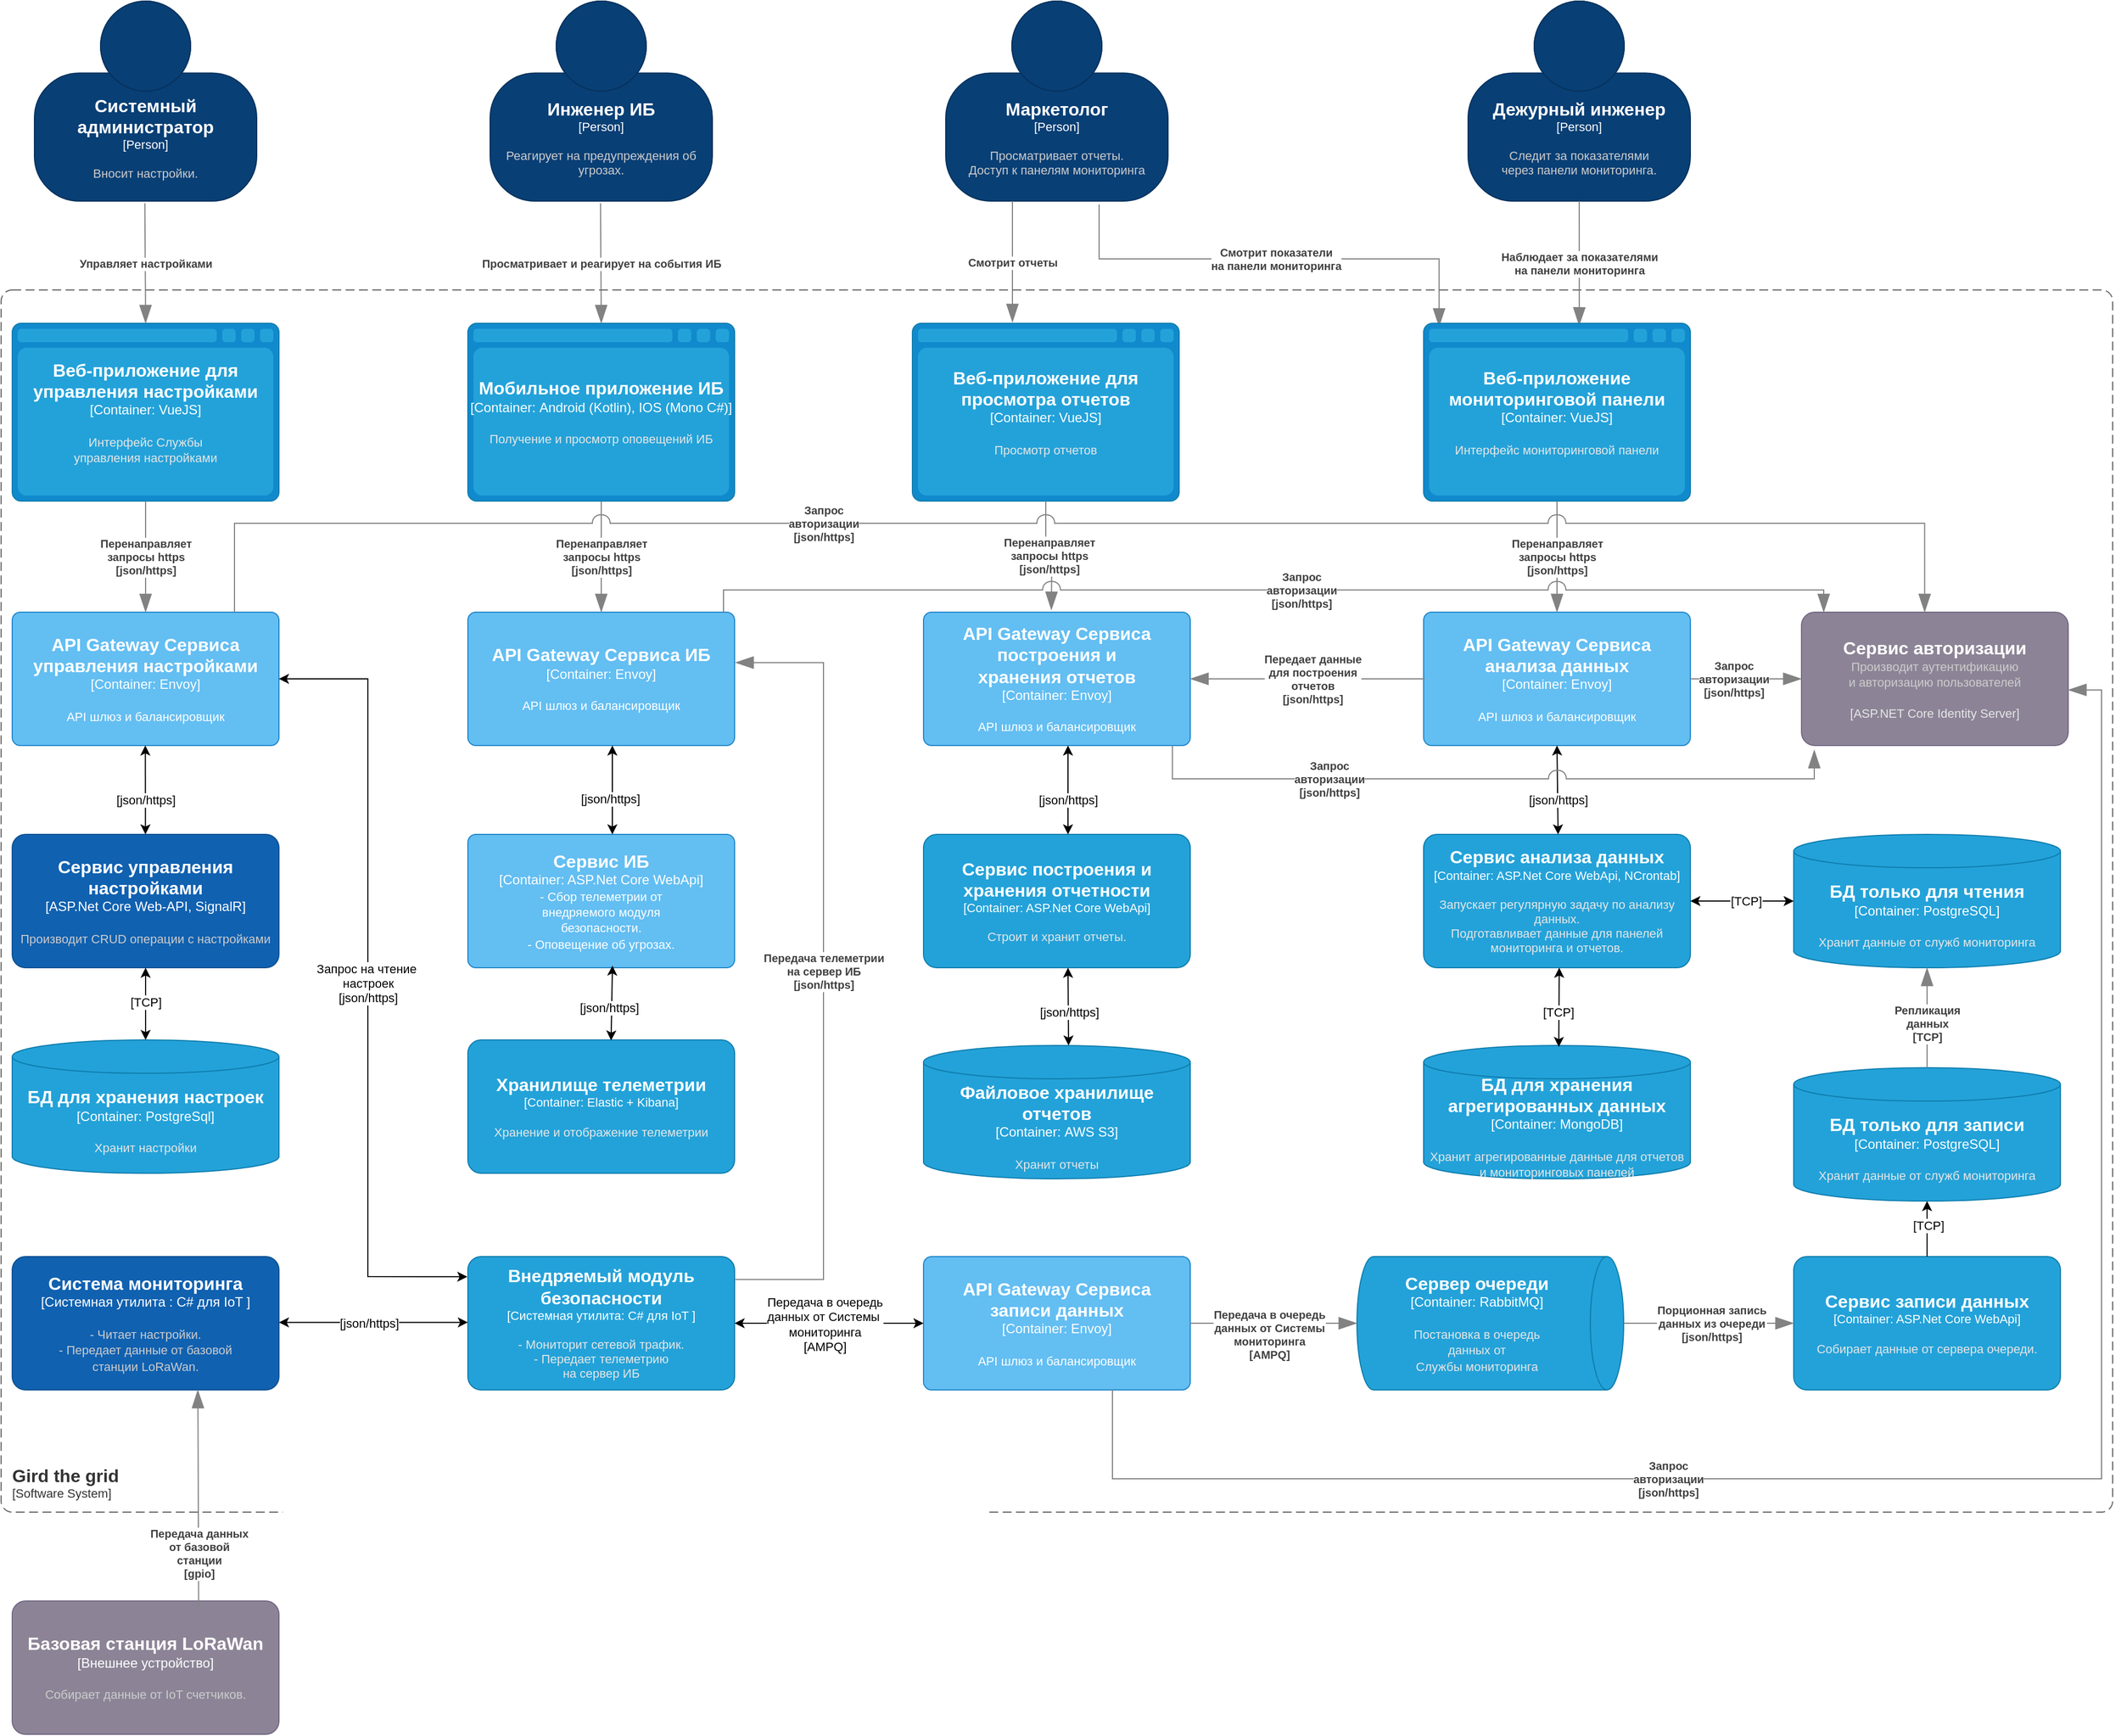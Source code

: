 <mxfile version="26.0.5">
  <diagram id="qtPU6Uc-pYyDimYEQa3y" name="Страница — 1">
    <mxGraphModel dx="3915" dy="1915" grid="1" gridSize="10" guides="1" tooltips="1" connect="1" arrows="1" fold="1" page="1" pageScale="1" pageWidth="827" pageHeight="1169" math="0" shadow="0">
      <root>
        <mxCell id="0" />
        <mxCell id="1" parent="0" />
        <object placeholders="1" c4Name="Cистемный администратор" c4Type="Person" c4Description="Вносит настройки." label="&lt;font style=&quot;font-size: 16px&quot;&gt;&lt;b&gt;%c4Name%&lt;/b&gt;&lt;/font&gt;&lt;div&gt;[%c4Type%]&lt;/div&gt;&lt;br&gt;&lt;div&gt;&lt;font style=&quot;font-size: 11px&quot;&gt;&lt;font color=&quot;#cccccc&quot;&gt;%c4Description%&lt;/font&gt;&lt;/div&gt;" id="FB5W4LRwRx5RbAUK7JRa-1">
          <mxCell style="html=1;fontSize=11;dashed=0;whiteSpace=wrap;fillColor=#083F75;strokeColor=#06315C;fontColor=#ffffff;shape=mxgraph.c4.person2;align=center;metaEdit=1;points=[[0.5,0,0],[1,0.5,0],[1,0.75,0],[0.75,1,0],[0.5,1,0],[0.25,1,0],[0,0.75,0],[0,0.5,0]];resizable=0;" parent="1" vertex="1">
            <mxGeometry x="-2410" y="-1160" width="200" height="180" as="geometry" />
          </mxCell>
        </object>
        <object placeholders="1" c4Name="Инженер ИБ" c4Type="Person" c4Description="Реагирует на предупреждения об угрозах." label="&lt;font style=&quot;font-size: 16px&quot;&gt;&lt;b&gt;%c4Name%&lt;/b&gt;&lt;/font&gt;&lt;div&gt;[%c4Type%]&lt;/div&gt;&lt;br&gt;&lt;div&gt;&lt;font style=&quot;font-size: 11px&quot;&gt;&lt;font color=&quot;#cccccc&quot;&gt;%c4Description%&lt;/font&gt;&lt;/div&gt;" id="FB5W4LRwRx5RbAUK7JRa-2">
          <mxCell style="html=1;fontSize=11;dashed=0;whiteSpace=wrap;fillColor=#083F75;strokeColor=#06315C;fontColor=#ffffff;shape=mxgraph.c4.person2;align=center;metaEdit=1;points=[[0.5,0,0],[1,0.5,0],[1,0.75,0],[0.75,1,0],[0.5,1,0],[0.25,1,0],[0,0.75,0],[0,0.5,0]];resizable=0;" parent="1" vertex="1">
            <mxGeometry x="-2000" y="-1160" width="200" height="180" as="geometry" />
          </mxCell>
        </object>
        <object placeholders="1" c4Name="Маркетолог" c4Type="Person" c4Description="Просматривает отчеты.&#xa;Доступ к панелям мониторинга" label="&lt;font style=&quot;font-size: 16px&quot;&gt;&lt;b&gt;%c4Name%&lt;/b&gt;&lt;/font&gt;&lt;div&gt;[%c4Type%]&lt;/div&gt;&lt;br&gt;&lt;div&gt;&lt;font style=&quot;font-size: 11px&quot;&gt;&lt;font color=&quot;#cccccc&quot;&gt;%c4Description%&lt;/font&gt;&lt;/div&gt;" id="FB5W4LRwRx5RbAUK7JRa-3">
          <mxCell style="html=1;fontSize=11;dashed=0;whiteSpace=wrap;fillColor=#083F75;strokeColor=#06315C;fontColor=#ffffff;shape=mxgraph.c4.person2;align=center;metaEdit=1;points=[[0.5,0,0],[1,0.5,0],[1,0.75,0],[0.75,1,0],[0.5,1,0],[0.25,1,0],[0,0.75,0],[0,0.5,0]];resizable=0;" parent="1" vertex="1">
            <mxGeometry x="-1590" y="-1160" width="200" height="180" as="geometry" />
          </mxCell>
        </object>
        <object placeholders="1" c4Name="Дежурный инженер" c4Type="Person" c4Description="Следит за показателями&#xa; через панели мониторинга." label="&lt;font style=&quot;font-size: 16px&quot;&gt;&lt;b&gt;%c4Name%&lt;/b&gt;&lt;/font&gt;&lt;div&gt;[%c4Type%]&lt;/div&gt;&lt;br&gt;&lt;div&gt;&lt;font style=&quot;font-size: 11px&quot;&gt;&lt;font color=&quot;#cccccc&quot;&gt;%c4Description%&lt;/font&gt;&lt;/div&gt;" id="FB5W4LRwRx5RbAUK7JRa-4">
          <mxCell style="html=1;fontSize=11;dashed=0;whiteSpace=wrap;fillColor=#083F75;strokeColor=#06315C;fontColor=#ffffff;shape=mxgraph.c4.person2;align=center;metaEdit=1;points=[[0.5,0,0],[1,0.5,0],[1,0.75,0],[0.75,1,0],[0.5,1,0],[0.25,1,0],[0,0.75,0],[0,0.5,0]];resizable=0;" parent="1" vertex="1">
            <mxGeometry x="-1120" y="-1160" width="200" height="180" as="geometry" />
          </mxCell>
        </object>
        <object placeholders="1" c4Type="Relationship" c4Description="Управляет настройками" label="&lt;div style=&quot;text-align: left&quot;&gt;&lt;div style=&quot;text-align: center&quot;&gt;&lt;b&gt;%c4Description%&lt;/b&gt;&lt;/div&gt;" id="FB5W4LRwRx5RbAUK7JRa-5">
          <mxCell style="endArrow=blockThin;html=1;fontSize=10;fontColor=#404040;strokeWidth=1;endFill=1;strokeColor=#828282;elbow=vertical;metaEdit=1;endSize=14;startSize=14;jumpStyle=arc;jumpSize=16;rounded=0;edgeStyle=orthogonalEdgeStyle;entryX=0.5;entryY=0;entryDx=0;entryDy=0;entryPerimeter=0;" parent="1" target="FB5W4LRwRx5RbAUK7JRa-10" edge="1">
            <mxGeometry width="240" relative="1" as="geometry">
              <mxPoint x="-2310.67" y="-978" as="sourcePoint" />
              <mxPoint x="-2310.67" y="-848" as="targetPoint" />
            </mxGeometry>
          </mxCell>
        </object>
        <object placeholders="1" c4Type="Relationship" c4Description="Просматривает и реагирует на события ИБ" label="&lt;div style=&quot;text-align: left&quot;&gt;&lt;div style=&quot;text-align: center&quot;&gt;&lt;b&gt;%c4Description%&lt;/b&gt;&lt;/div&gt;" id="FB5W4LRwRx5RbAUK7JRa-6">
          <mxCell style="endArrow=blockThin;html=1;fontSize=10;fontColor=#404040;strokeWidth=1;endFill=1;strokeColor=#828282;elbow=vertical;metaEdit=1;endSize=14;startSize=14;jumpStyle=arc;jumpSize=16;rounded=0;edgeStyle=orthogonalEdgeStyle;entryX=0.5;entryY=0;entryDx=0;entryDy=0;entryPerimeter=0;exitX=0.5;exitY=1;exitDx=0;exitDy=0;exitPerimeter=0;" parent="1" target="FB5W4LRwRx5RbAUK7JRa-13" edge="1">
            <mxGeometry width="240" relative="1" as="geometry">
              <mxPoint x="-1900.67" y="-978" as="sourcePoint" />
              <mxPoint x="-1900.67" y="-848" as="targetPoint" />
            </mxGeometry>
          </mxCell>
        </object>
        <object placeholders="1" c4Type="Relationship" c4Description="Смотрит отчеты" label="&lt;div style=&quot;text-align: left&quot;&gt;&lt;div style=&quot;text-align: center&quot;&gt;&lt;b&gt;%c4Description%&lt;/b&gt;&lt;/div&gt;" id="FB5W4LRwRx5RbAUK7JRa-7">
          <mxCell style="endArrow=blockThin;html=1;fontSize=10;fontColor=#404040;strokeWidth=1;endFill=1;strokeColor=#828282;elbow=vertical;metaEdit=1;endSize=14;startSize=14;jumpStyle=arc;jumpSize=16;rounded=0;edgeStyle=orthogonalEdgeStyle;" parent="1" edge="1">
            <mxGeometry width="240" relative="1" as="geometry">
              <mxPoint x="-1530" y="-980" as="sourcePoint" />
              <mxPoint x="-1530" y="-871" as="targetPoint" />
            </mxGeometry>
          </mxCell>
        </object>
        <object placeholders="1" c4Type="Relationship" c4Description="Наблюдает за показателями&#xa; на панели мониторинга" label="&lt;div style=&quot;text-align: left&quot;&gt;&lt;div style=&quot;text-align: center&quot;&gt;&lt;b&gt;%c4Description%&lt;/b&gt;&lt;/div&gt;" id="FB5W4LRwRx5RbAUK7JRa-8">
          <mxCell style="endArrow=blockThin;html=1;fontSize=10;fontColor=#404040;strokeWidth=1;endFill=1;strokeColor=#828282;elbow=vertical;metaEdit=1;endSize=14;startSize=14;jumpStyle=arc;jumpSize=16;rounded=0;edgeStyle=orthogonalEdgeStyle;entryX=0.583;entryY=0.013;entryDx=0;entryDy=0;entryPerimeter=0;" parent="1" target="FB5W4LRwRx5RbAUK7JRa-12" edge="1">
            <mxGeometry width="240" relative="1" as="geometry">
              <mxPoint x="-1020" y="-980" as="sourcePoint" />
              <mxPoint x="-1255.96" y="-844.04" as="targetPoint" />
            </mxGeometry>
          </mxCell>
        </object>
        <object placeholders="1" c4Type="Relationship" c4Description="Смотрит показатели&#xa;на панели мониторинга" label="&lt;div style=&quot;text-align: left&quot;&gt;&lt;div style=&quot;text-align: center&quot;&gt;&lt;b&gt;%c4Description%&lt;/b&gt;&lt;/div&gt;" id="FB5W4LRwRx5RbAUK7JRa-9">
          <mxCell style="endArrow=blockThin;html=1;fontSize=10;fontColor=#404040;strokeWidth=1;endFill=1;strokeColor=#828282;elbow=vertical;metaEdit=1;endSize=14;startSize=14;jumpStyle=arc;jumpSize=16;rounded=0;edgeStyle=orthogonalEdgeStyle;exitX=0.715;exitY=1.006;exitDx=0;exitDy=0;exitPerimeter=0;entryX=0.058;entryY=0.019;entryDx=0;entryDy=0;entryPerimeter=0;" parent="1" target="FB5W4LRwRx5RbAUK7JRa-12" edge="1">
            <mxGeometry width="240" relative="1" as="geometry">
              <mxPoint x="-1452" y="-977" as="sourcePoint" />
              <mxPoint x="-1405" y="-818" as="targetPoint" />
              <Array as="points">
                <mxPoint x="-1452" y="-928" />
                <mxPoint x="-1146" y="-928" />
              </Array>
            </mxGeometry>
          </mxCell>
        </object>
        <object placeholders="1" c4Name="Веб-приложение для управления настройками" c4Type="Container" c4Technology="VueJS" c4Description="Интерфейс Службы &#xa;управления настройками" label="&lt;font style=&quot;font-size: 16px&quot;&gt;&lt;b&gt;%c4Name%&lt;/b&gt;&lt;/font&gt;&lt;div&gt;[%c4Type%:&amp;nbsp;%c4Technology%]&lt;/div&gt;&lt;br&gt;&lt;div&gt;&lt;font style=&quot;font-size: 11px&quot;&gt;&lt;font color=&quot;#E6E6E6&quot;&gt;%c4Description%&lt;/font&gt;&lt;/div&gt;" id="FB5W4LRwRx5RbAUK7JRa-10">
          <mxCell style="shape=mxgraph.c4.webBrowserContainer2;whiteSpace=wrap;html=1;boundedLbl=1;rounded=0;labelBackgroundColor=none;strokeColor=#118ACD;fillColor=#23A2D9;strokeColor=#118ACD;strokeColor2=#0E7DAD;fontSize=12;fontColor=#ffffff;align=center;metaEdit=1;points=[[0.5,0,0],[1,0.25,0],[1,0.5,0],[1,0.75,0],[0.5,1,0],[0,0.75,0],[0,0.5,0],[0,0.25,0]];resizable=0;" parent="1" vertex="1">
            <mxGeometry x="-2430" y="-870" width="240" height="160" as="geometry" />
          </mxCell>
        </object>
        <object placeholders="1" c4Name="Веб-приложение для просмотра отчетов" c4Type="Container" c4Technology="VueJS" c4Description="Просмотр отчетов" label="&lt;font style=&quot;font-size: 16px&quot;&gt;&lt;b&gt;%c4Name%&lt;/b&gt;&lt;/font&gt;&lt;div&gt;[%c4Type%:&amp;nbsp;%c4Technology%]&lt;/div&gt;&lt;br&gt;&lt;div&gt;&lt;font style=&quot;font-size: 11px&quot;&gt;&lt;font color=&quot;#E6E6E6&quot;&gt;%c4Description%&lt;/font&gt;&lt;/div&gt;" id="FB5W4LRwRx5RbAUK7JRa-11">
          <mxCell style="shape=mxgraph.c4.webBrowserContainer2;whiteSpace=wrap;html=1;boundedLbl=1;rounded=0;labelBackgroundColor=none;strokeColor=#118ACD;fillColor=#23A2D9;strokeColor=#118ACD;strokeColor2=#0E7DAD;fontSize=12;fontColor=#ffffff;align=center;metaEdit=1;points=[[0.5,0,0],[1,0.25,0],[1,0.5,0],[1,0.75,0],[0.5,1,0],[0,0.75,0],[0,0.5,0],[0,0.25,0]];resizable=0;" parent="1" vertex="1">
            <mxGeometry x="-1620" y="-870" width="240" height="160" as="geometry" />
          </mxCell>
        </object>
        <object placeholders="1" c4Name="Веб-приложение мониторинговой панели" c4Type="Container" c4Technology="VueJS" c4Description="Интерфейс мониторинговой панели" label="&lt;font style=&quot;font-size: 16px&quot;&gt;&lt;b&gt;%c4Name%&lt;/b&gt;&lt;/font&gt;&lt;div&gt;[%c4Type%:&amp;nbsp;%c4Technology%]&lt;/div&gt;&lt;br&gt;&lt;div&gt;&lt;font style=&quot;font-size: 11px&quot;&gt;&lt;font color=&quot;#E6E6E6&quot;&gt;%c4Description%&lt;/font&gt;&lt;/div&gt;" id="FB5W4LRwRx5RbAUK7JRa-12">
          <mxCell style="shape=mxgraph.c4.webBrowserContainer2;whiteSpace=wrap;html=1;boundedLbl=1;rounded=0;labelBackgroundColor=none;strokeColor=#118ACD;fillColor=#23A2D9;strokeColor=#118ACD;strokeColor2=#0E7DAD;fontSize=12;fontColor=#ffffff;align=center;metaEdit=1;points=[[0.5,0,0],[1,0.25,0],[1,0.5,0],[1,0.75,0],[0.5,1,0],[0,0.75,0],[0,0.5,0],[0,0.25,0]];resizable=0;" parent="1" vertex="1">
            <mxGeometry x="-1160" y="-870" width="240" height="160" as="geometry" />
          </mxCell>
        </object>
        <object placeholders="1" c4Name="Мобильное приложение ИБ" c4Type="Container" c4Technology="Android (Kotlin), IOS (Mono C#)" c4Description="Получение и просмотр оповещений ИБ" label="&lt;font style=&quot;font-size: 16px&quot;&gt;&lt;b&gt;%c4Name%&lt;/b&gt;&lt;/font&gt;&lt;div&gt;[%c4Type%:&amp;nbsp;%c4Technology%]&lt;/div&gt;&lt;br&gt;&lt;div&gt;&lt;font style=&quot;font-size: 11px&quot;&gt;&lt;font color=&quot;#E6E6E6&quot;&gt;%c4Description%&lt;/font&gt;&lt;/div&gt;" id="FB5W4LRwRx5RbAUK7JRa-13">
          <mxCell style="shape=mxgraph.c4.webBrowserContainer2;whiteSpace=wrap;html=1;boundedLbl=1;rounded=0;labelBackgroundColor=none;strokeColor=#118ACD;fillColor=#23A2D9;strokeColor=#118ACD;strokeColor2=#0E7DAD;fontSize=12;fontColor=#ffffff;align=center;metaEdit=1;points=[[0.5,0,0],[1,0.25,0],[1,0.5,0],[1,0.75,0],[0.5,1,0],[0,0.75,0],[0,0.5,0],[0,0.25,0]];resizable=0;" parent="1" vertex="1">
            <mxGeometry x="-2020" y="-870" width="240" height="160" as="geometry" />
          </mxCell>
        </object>
        <object placeholders="1" c4Name="API Gateway Сервиса&#xa;анализа данных" c4Type="Container" c4Technology="Envoy" c4Description="API шлюз и балансировщик" label="&lt;font style=&quot;font-size: 16px&quot;&gt;&lt;b&gt;%c4Name%&lt;/b&gt;&lt;/font&gt;&lt;div&gt;[%c4Type%: %c4Technology%]&lt;/div&gt;&lt;br&gt;&lt;div&gt;&lt;font style=&quot;font-size: 11px&quot;&gt;%c4Description%&lt;/font&gt;&lt;/div&gt;" id="FB5W4LRwRx5RbAUK7JRa-14">
          <mxCell style="rounded=1;whiteSpace=wrap;html=1;labelBackgroundColor=none;fillColor=#63BEF2;fontColor=#ffffff;align=center;arcSize=6;strokeColor=#2086C9;metaEdit=1;resizable=0;points=[[0.25,0,0],[0.5,0,0],[0.75,0,0],[1,0.25,0],[1,0.5,0],[1,0.75,0],[0.75,1,0],[0.5,1,0],[0.25,1,0],[0,0.75,0],[0,0.5,0],[0,0.25,0]];" parent="1" vertex="1">
            <mxGeometry x="-1160" y="-610" width="240" height="120" as="geometry" />
          </mxCell>
        </object>
        <object placeholders="1" c4Name="API Gateway Cервиса ИБ" c4Type="Container" c4Technology="Envoy" c4Description="API шлюз и балансировщик" label="&lt;font style=&quot;font-size: 16px&quot;&gt;&lt;b&gt;%c4Name%&lt;/b&gt;&lt;/font&gt;&lt;div&gt;[%c4Type%: %c4Technology%]&lt;/div&gt;&lt;br&gt;&lt;div&gt;&lt;font style=&quot;font-size: 11px&quot;&gt;%c4Description%&lt;/font&gt;&lt;/div&gt;" id="FB5W4LRwRx5RbAUK7JRa-15">
          <mxCell style="rounded=1;whiteSpace=wrap;html=1;labelBackgroundColor=none;fillColor=#63BEF2;fontColor=#ffffff;align=center;arcSize=6;strokeColor=#2086C9;metaEdit=1;resizable=0;points=[[0.25,0,0],[0.5,0,0],[0.75,0,0],[1,0.25,0],[1,0.5,0],[1,0.75,0],[0.75,1,0],[0.5,1,0],[0.25,1,0],[0,0.75,0],[0,0.5,0],[0,0.25,0]];" parent="1" vertex="1">
            <mxGeometry x="-2020" y="-610" width="240" height="120" as="geometry" />
          </mxCell>
        </object>
        <object placeholders="1" c4Name="API Gateway Сервиса&#xa;управления настройками " c4Type="Container" c4Technology="Envoy" c4Description="API шлюз и балансировщик" label="&lt;font style=&quot;font-size: 16px&quot;&gt;&lt;b&gt;%c4Name%&lt;/b&gt;&lt;/font&gt;&lt;div&gt;[%c4Type%: %c4Technology%]&lt;/div&gt;&lt;br&gt;&lt;div&gt;&lt;font style=&quot;font-size: 11px&quot;&gt;%c4Description%&lt;/font&gt;&lt;/div&gt;" id="FB5W4LRwRx5RbAUK7JRa-16">
          <mxCell style="rounded=1;whiteSpace=wrap;html=1;labelBackgroundColor=none;fillColor=#63BEF2;fontColor=#ffffff;align=center;arcSize=6;strokeColor=#2086C9;metaEdit=1;resizable=0;points=[[0.25,0,0],[0.5,0,0],[0.75,0,0],[1,0.25,0],[1,0.5,0],[1,0.75,0],[0.75,1,0],[0.5,1,0],[0.25,1,0],[0,0.75,0],[0,0.5,0],[0,0.25,0]];" parent="1" vertex="1">
            <mxGeometry x="-2430" y="-610" width="240" height="120" as="geometry" />
          </mxCell>
        </object>
        <object placeholders="1" c4Name="API Gateway Сервиса&#xa;построения и&#xa;хранения отчетов" c4Type="Container" c4Technology="Envoy" c4Description="API шлюз и балансировщик" label="&lt;font style=&quot;font-size: 16px&quot;&gt;&lt;b&gt;%c4Name%&lt;/b&gt;&lt;/font&gt;&lt;div&gt;[%c4Type%: %c4Technology%]&lt;/div&gt;&lt;br&gt;&lt;div&gt;&lt;font style=&quot;font-size: 11px&quot;&gt;%c4Description%&lt;/font&gt;&lt;/div&gt;" id="FB5W4LRwRx5RbAUK7JRa-17">
          <mxCell style="rounded=1;whiteSpace=wrap;html=1;labelBackgroundColor=none;fillColor=#63BEF2;fontColor=#ffffff;align=center;arcSize=6;strokeColor=#2086C9;metaEdit=1;resizable=0;points=[[0.25,0,0],[0.5,0,0],[0.75,0,0],[1,0.25,0],[1,0.5,0],[1,0.75,0],[0.75,1,0],[0.5,1,0],[0.25,1,0],[0,0.75,0],[0,0.5,0],[0,0.25,0]];" parent="1" vertex="1">
            <mxGeometry x="-1610" y="-610" width="240" height="120" as="geometry" />
          </mxCell>
        </object>
        <object placeholders="1" c4Type="Relationship" c4Description="Перенаправляет&#xa;запросы https&#xa;[json/https]" label="&lt;div style=&quot;text-align: left&quot;&gt;&lt;div style=&quot;text-align: center&quot;&gt;&lt;b&gt;%c4Description%&lt;/b&gt;&lt;/div&gt;" id="FB5W4LRwRx5RbAUK7JRa-18">
          <mxCell style="endArrow=blockThin;html=1;fontSize=10;fontColor=#404040;strokeWidth=1;endFill=1;strokeColor=#828282;elbow=vertical;metaEdit=1;endSize=14;startSize=14;jumpStyle=arc;jumpSize=16;rounded=0;edgeStyle=orthogonalEdgeStyle;exitX=0.5;exitY=1;exitDx=0;exitDy=0;exitPerimeter=0;" parent="1" source="FB5W4LRwRx5RbAUK7JRa-10" target="FB5W4LRwRx5RbAUK7JRa-16" edge="1">
            <mxGeometry width="240" relative="1" as="geometry">
              <mxPoint x="-1840" y="-620" as="sourcePoint" />
              <mxPoint x="-1600" y="-620" as="targetPoint" />
            </mxGeometry>
          </mxCell>
        </object>
        <object placeholders="1" c4Type="Relationship" c4Description="Перенаправляет&#xa;запросы https&#xa;[json/https]" label="&lt;div style=&quot;text-align: left&quot;&gt;&lt;div style=&quot;text-align: center&quot;&gt;&lt;b&gt;%c4Description%&lt;/b&gt;&lt;/div&gt;" id="FB5W4LRwRx5RbAUK7JRa-19">
          <mxCell style="endArrow=blockThin;html=1;fontSize=10;fontColor=#404040;strokeWidth=1;endFill=1;strokeColor=#828282;elbow=vertical;metaEdit=1;endSize=14;startSize=14;jumpStyle=arc;jumpSize=16;rounded=0;edgeStyle=orthogonalEdgeStyle;entryX=0.5;entryY=0;entryDx=0;entryDy=0;entryPerimeter=0;exitX=0.5;exitY=1;exitDx=0;exitDy=0;exitPerimeter=0;" parent="1" source="FB5W4LRwRx5RbAUK7JRa-13" target="FB5W4LRwRx5RbAUK7JRa-15" edge="1">
            <mxGeometry width="240" relative="1" as="geometry">
              <mxPoint x="-1900" y="-678" as="sourcePoint" />
              <mxPoint x="-2300" y="-600" as="targetPoint" />
            </mxGeometry>
          </mxCell>
        </object>
        <object placeholders="1" c4Type="Relationship" c4Description="Перенаправляет&#xa;запросы https&#xa;[json/https]" label="&lt;div style=&quot;text-align: left&quot;&gt;&lt;div style=&quot;text-align: center&quot;&gt;&lt;b&gt;%c4Description%&lt;/b&gt;&lt;/div&gt;" id="FB5W4LRwRx5RbAUK7JRa-20">
          <mxCell style="endArrow=blockThin;html=1;fontSize=10;fontColor=#404040;strokeWidth=1;endFill=1;strokeColor=#828282;elbow=vertical;metaEdit=1;endSize=14;startSize=14;jumpStyle=arc;jumpSize=16;rounded=0;edgeStyle=orthogonalEdgeStyle;exitX=0.5;exitY=1;exitDx=0;exitDy=0;exitPerimeter=0;" parent="1" source="FB5W4LRwRx5RbAUK7JRa-11" edge="1">
            <mxGeometry width="240" relative="1" as="geometry">
              <mxPoint x="-2290" y="-668" as="sourcePoint" />
              <mxPoint x="-1495" y="-612" as="targetPoint" />
            </mxGeometry>
          </mxCell>
        </object>
        <object placeholders="1" c4Type="Relationship" c4Description="Перенаправляет&#xa;запросы https&#xa;[json/https]" label="&lt;div style=&quot;text-align: left&quot;&gt;&lt;div style=&quot;text-align: center&quot;&gt;&lt;b&gt;%c4Description%&lt;/b&gt;&lt;/div&gt;" id="FB5W4LRwRx5RbAUK7JRa-21">
          <mxCell style="endArrow=blockThin;html=1;fontSize=10;fontColor=#404040;strokeWidth=1;endFill=1;strokeColor=#828282;elbow=vertical;metaEdit=1;endSize=14;startSize=14;jumpStyle=arc;jumpSize=16;rounded=0;edgeStyle=orthogonalEdgeStyle;exitX=0.5;exitY=1;exitDx=0;exitDy=0;exitPerimeter=0;" parent="1" source="FB5W4LRwRx5RbAUK7JRa-12" target="FB5W4LRwRx5RbAUK7JRa-14" edge="1">
            <mxGeometry width="240" relative="1" as="geometry">
              <mxPoint x="-2280" y="-658" as="sourcePoint" />
              <mxPoint x="-2280" y="-580" as="targetPoint" />
            </mxGeometry>
          </mxCell>
        </object>
        <object placeholders="1" c4Name="Сервис анализа данных" c4Type="Container" c4Technology="ASP.Net Core WebApi, NCrontab" c4Description="Запускает регулярную задачу по анализу данных.&#xa;Подготавливает данные для панелей мониторинга и отчетов." label="&lt;font style=&quot;font-size: 16px&quot;&gt;&lt;b&gt;%c4Name%&lt;/b&gt;&lt;/font&gt;&lt;div&gt;[%c4Type%: %c4Technology%]&lt;/div&gt;&lt;br&gt;&lt;div&gt;&lt;font style=&quot;font-size: 11px&quot;&gt;&lt;font color=&quot;#E6E6E6&quot;&gt;%c4Description%&lt;/font&gt;&lt;/div&gt;" id="FB5W4LRwRx5RbAUK7JRa-22">
          <mxCell style="rounded=1;whiteSpace=wrap;html=1;fontSize=11;labelBackgroundColor=none;fillColor=#23A2D9;fontColor=#ffffff;align=center;arcSize=10;strokeColor=#0E7DAD;metaEdit=1;resizable=0;points=[[0.25,0,0],[0.5,0,0],[0.75,0,0],[1,0.25,0],[1,0.5,0],[1,0.75,0],[0.75,1,0],[0.5,1,0],[0.25,1,0],[0,0.75,0],[0,0.5,0],[0,0.25,0]];" parent="1" vertex="1">
            <mxGeometry x="-1160" y="-410" width="240" height="120" as="geometry" />
          </mxCell>
        </object>
        <object placeholders="1" c4Name="Сервис построения и хранения отчетности" c4Type="Container" c4Technology="ASP.Net Core WebApi" c4Description="Строит и хранит отчеты." label="&lt;font style=&quot;font-size: 16px&quot;&gt;&lt;b&gt;%c4Name%&lt;/b&gt;&lt;/font&gt;&lt;div&gt;[%c4Type%: %c4Technology%]&lt;/div&gt;&lt;br&gt;&lt;div&gt;&lt;font style=&quot;font-size: 11px&quot;&gt;&lt;font color=&quot;#E6E6E6&quot;&gt;%c4Description%&lt;/font&gt;&lt;/div&gt;" id="FB5W4LRwRx5RbAUK7JRa-23">
          <mxCell style="rounded=1;whiteSpace=wrap;html=1;fontSize=11;labelBackgroundColor=none;fillColor=#23A2D9;fontColor=#ffffff;align=center;arcSize=10;strokeColor=#0E7DAD;metaEdit=1;resizable=0;points=[[0.25,0,0],[0.5,0,0],[0.75,0,0],[1,0.25,0],[1,0.5,0],[1,0.75,0],[0.75,1,0],[0.5,1,0],[0.25,1,0],[0,0.75,0],[0,0.5,0],[0,0.25,0]];" parent="1" vertex="1">
            <mxGeometry x="-1610" y="-410" width="240" height="120" as="geometry" />
          </mxCell>
        </object>
        <object placeholders="1" c4Name="Сервис управления настройками" c4Type="ASP.Net Core Web-API, SignalR" c4Description="Производит CRUD операции с настройками" label="&lt;font style=&quot;font-size: 16px&quot;&gt;&lt;b&gt;%c4Name%&lt;/b&gt;&lt;/font&gt;&lt;div&gt;[%c4Type%]&lt;/div&gt;&lt;br&gt;&lt;div&gt;&lt;font style=&quot;font-size: 11px&quot;&gt;&lt;font color=&quot;#cccccc&quot;&gt;%c4Description%&lt;/font&gt;&lt;/div&gt;" id="FB5W4LRwRx5RbAUK7JRa-24">
          <mxCell style="rounded=1;whiteSpace=wrap;html=1;labelBackgroundColor=none;fillColor=#1061B0;fontColor=#ffffff;align=center;arcSize=10;strokeColor=#0D5091;metaEdit=1;resizable=0;points=[[0.25,0,0],[0.5,0,0],[0.75,0,0],[1,0.25,0],[1,0.5,0],[1,0.75,0],[0.75,1,0],[0.5,1,0],[0.25,1,0],[0,0.75,0],[0,0.5,0],[0,0.25,0]];" parent="1" vertex="1">
            <mxGeometry x="-2430" y="-410" width="240" height="120" as="geometry" />
          </mxCell>
        </object>
        <object placeholders="1" c4Name="Сервис ИБ" c4Type="Container" c4Technology="ASP.Net Core WebApi" c4Description="- Cбор телеметрии от&#xa;внедряемого модуля&#xa;безопасности.&#xa;- Оповещение об угрозах." label="&lt;font style=&quot;font-size: 16px&quot;&gt;&lt;b&gt;%c4Name%&lt;/b&gt;&lt;/font&gt;&lt;div&gt;[%c4Type%: %c4Technology%]&lt;/div&gt;&lt;div&gt;&lt;font style=&quot;font-size: 11px&quot;&gt;%c4Description%&lt;/font&gt;&lt;/div&gt;" id="FB5W4LRwRx5RbAUK7JRa-26">
          <mxCell style="rounded=1;whiteSpace=wrap;html=1;labelBackgroundColor=none;fillColor=#63BEF2;fontColor=#ffffff;align=center;arcSize=6;strokeColor=#2086C9;metaEdit=1;resizable=0;points=[[0.25,0,0],[0.5,0,0],[0.75,0,0],[1,0.25,0],[1,0.5,0],[1,0.75,0],[0.75,1,0],[0.5,1,0],[0.25,1,0],[0,0.75,0],[0,0.5,0],[0,0.25,0]];" parent="1" vertex="1">
            <mxGeometry x="-2020" y="-410" width="240" height="120" as="geometry" />
          </mxCell>
        </object>
        <object placeholders="1" c4Name="БД для хранения настроек" c4Type="Container" c4Technology="PostgreSql" c4Description="Хранит настройки" label="&lt;font style=&quot;font-size: 16px&quot;&gt;&lt;b&gt;%c4Name%&lt;/b&gt;&lt;/font&gt;&lt;div&gt;[%c4Type%:&amp;nbsp;%c4Technology%]&lt;/div&gt;&lt;br&gt;&lt;div&gt;&lt;font style=&quot;font-size: 11px&quot;&gt;&lt;font color=&quot;#E6E6E6&quot;&gt;%c4Description%&lt;/font&gt;&lt;/div&gt;" id="FB5W4LRwRx5RbAUK7JRa-27">
          <mxCell style="shape=cylinder3;size=15;whiteSpace=wrap;html=1;boundedLbl=1;rounded=0;labelBackgroundColor=none;fillColor=#23A2D9;fontSize=12;fontColor=#ffffff;align=center;strokeColor=#0E7DAD;metaEdit=1;points=[[0.5,0,0],[1,0.25,0],[1,0.5,0],[1,0.75,0],[0.5,1,0],[0,0.75,0],[0,0.5,0],[0,0.25,0]];resizable=0;" parent="1" vertex="1">
            <mxGeometry x="-2430" y="-225" width="240" height="120" as="geometry" />
          </mxCell>
        </object>
        <mxCell id="FB5W4LRwRx5RbAUK7JRa-28" value="" style="endArrow=classic;startArrow=classic;html=1;rounded=0;exitX=0.5;exitY=1;exitDx=0;exitDy=0;exitPerimeter=0;entryX=0.5;entryY=0;entryDx=0;entryDy=0;entryPerimeter=0;" parent="1" source="FB5W4LRwRx5RbAUK7JRa-24" target="FB5W4LRwRx5RbAUK7JRa-27" edge="1">
          <mxGeometry width="50" height="50" relative="1" as="geometry">
            <mxPoint x="-2269" y="-390" as="sourcePoint" />
            <mxPoint x="-2269" y="-225" as="targetPoint" />
          </mxGeometry>
        </mxCell>
        <mxCell id="FB5W4LRwRx5RbAUK7JRa-29" value="[TCP]" style="edgeLabel;html=1;align=center;verticalAlign=middle;resizable=0;points=[];" parent="FB5W4LRwRx5RbAUK7JRa-28" vertex="1" connectable="0">
          <mxGeometry x="0.491" y="-1" relative="1" as="geometry">
            <mxPoint x="1" y="-18" as="offset" />
          </mxGeometry>
        </mxCell>
        <object placeholders="1" c4Name="Хранилище телеметрии" c4Type="Container" c4Technology="Elastic + Kibana" c4Description="Хранение и отображение телеметрии" label="&lt;font style=&quot;font-size: 16px&quot;&gt;&lt;b&gt;%c4Name%&lt;/b&gt;&lt;/font&gt;&lt;div&gt;[%c4Type%: %c4Technology%]&lt;/div&gt;&lt;br&gt;&lt;div&gt;&lt;font style=&quot;font-size: 11px&quot;&gt;&lt;font color=&quot;#E6E6E6&quot;&gt;%c4Description%&lt;/font&gt;&lt;/div&gt;" id="FB5W4LRwRx5RbAUK7JRa-33">
          <mxCell style="rounded=1;whiteSpace=wrap;html=1;fontSize=11;labelBackgroundColor=none;fillColor=#23A2D9;fontColor=#ffffff;align=center;arcSize=10;strokeColor=#0E7DAD;metaEdit=1;resizable=0;points=[[0.25,0,0],[0.5,0,0],[0.75,0,0],[1,0.25,0],[1,0.5,0],[1,0.75,0],[0.75,1,0],[0.5,1,0],[0.25,1,0],[0,0.75,0],[0,0.5,0],[0,0.25,0]];" parent="1" vertex="1">
            <mxGeometry x="-2020" y="-225" width="240" height="120" as="geometry" />
          </mxCell>
        </object>
        <mxCell id="FB5W4LRwRx5RbAUK7JRa-34" value="" style="endArrow=classic;startArrow=classic;html=1;rounded=0;entryX=0.542;entryY=0.984;entryDx=0;entryDy=0;entryPerimeter=0;exitX=0.537;exitY=0.004;exitDx=0;exitDy=0;exitPerimeter=0;" parent="1" source="FB5W4LRwRx5RbAUK7JRa-33" target="FB5W4LRwRx5RbAUK7JRa-26" edge="1">
          <mxGeometry width="50" height="50" relative="1" as="geometry">
            <mxPoint x="-1897" y="-230" as="sourcePoint" />
            <mxPoint x="-1897.5" y="-290" as="targetPoint" />
          </mxGeometry>
        </mxCell>
        <mxCell id="FB5W4LRwRx5RbAUK7JRa-35" value="[json/https]" style="edgeLabel;html=1;align=center;verticalAlign=middle;resizable=0;points=[];" parent="FB5W4LRwRx5RbAUK7JRa-34" vertex="1" connectable="0">
          <mxGeometry x="-0.51" y="-1" relative="1" as="geometry">
            <mxPoint x="-3" y="-13" as="offset" />
          </mxGeometry>
        </mxCell>
        <object placeholders="1" c4Name="Файловое хранилище отчетов" c4Type="Container" c4Technology="AWS S3" c4Description="Хранит отчеты" label="&lt;font style=&quot;font-size: 16px&quot;&gt;&lt;b&gt;%c4Name%&lt;/b&gt;&lt;/font&gt;&lt;div&gt;[%c4Type%:&amp;nbsp;%c4Technology%]&lt;/div&gt;&lt;br&gt;&lt;div&gt;&lt;font style=&quot;font-size: 11px&quot;&gt;&lt;font color=&quot;#E6E6E6&quot;&gt;%c4Description%&lt;/font&gt;&lt;/div&gt;" id="FB5W4LRwRx5RbAUK7JRa-36">
          <mxCell style="shape=cylinder3;size=15;whiteSpace=wrap;html=1;boundedLbl=1;rounded=0;labelBackgroundColor=none;fillColor=#23A2D9;fontSize=12;fontColor=#ffffff;align=center;strokeColor=#0E7DAD;metaEdit=1;points=[[0.5,0,0],[1,0.25,0],[1,0.5,0],[1,0.75,0],[0.5,1,0],[0,0.75,0],[0,0.5,0],[0,0.25,0]];resizable=0;" parent="1" vertex="1">
            <mxGeometry x="-1610" y="-220" width="240" height="120" as="geometry" />
          </mxCell>
        </object>
        <mxCell id="FB5W4LRwRx5RbAUK7JRa-37" value="" style="endArrow=classic;startArrow=classic;html=1;rounded=0;" parent="1" edge="1">
          <mxGeometry width="50" height="50" relative="1" as="geometry">
            <mxPoint x="-1480" y="-290" as="sourcePoint" />
            <mxPoint x="-1479.5" y="-220" as="targetPoint" />
          </mxGeometry>
        </mxCell>
        <mxCell id="FB5W4LRwRx5RbAUK7JRa-38" value="[json/https]" style="edgeLabel;html=1;align=center;verticalAlign=middle;resizable=0;points=[];" parent="FB5W4LRwRx5RbAUK7JRa-37" vertex="1" connectable="0">
          <mxGeometry x="0.714" y="1" relative="1" as="geometry">
            <mxPoint x="-1" y="-20" as="offset" />
          </mxGeometry>
        </mxCell>
        <object placeholders="1" c4Name="БД для хранения агрегированных данных" c4Type="Container" c4Technology="MongoDB" c4Description="Хранит агрегированные данные для отчетов &#xa;и мониторинговых панелей" label="&lt;font style=&quot;font-size: 16px&quot;&gt;&lt;b&gt;%c4Name%&lt;/b&gt;&lt;/font&gt;&lt;div&gt;[%c4Type%:&amp;nbsp;%c4Technology%]&lt;/div&gt;&lt;br&gt;&lt;div&gt;&lt;font style=&quot;font-size: 11px&quot;&gt;&lt;font color=&quot;#E6E6E6&quot;&gt;%c4Description%&lt;/font&gt;&lt;/div&gt;" id="FB5W4LRwRx5RbAUK7JRa-40">
          <mxCell style="shape=cylinder3;size=15;whiteSpace=wrap;html=1;boundedLbl=1;rounded=0;labelBackgroundColor=none;fillColor=#23A2D9;fontSize=12;fontColor=#ffffff;align=center;strokeColor=#0E7DAD;metaEdit=1;points=[[0.5,0,0],[1,0.25,0],[1,0.5,0],[1,0.75,0],[0.5,1,0],[0,0.75,0],[0,0.5,0],[0,0.25,0]];resizable=0;" parent="1" vertex="1">
            <mxGeometry x="-1160" y="-220" width="240" height="120" as="geometry" />
          </mxCell>
        </object>
        <mxCell id="FB5W4LRwRx5RbAUK7JRa-41" value="" style="endArrow=classic;startArrow=classic;html=1;rounded=0;exitX=0.54;exitY=0.011;exitDx=0;exitDy=0;exitPerimeter=0;" parent="1" edge="1">
          <mxGeometry width="50" height="50" relative="1" as="geometry">
            <mxPoint x="-1038.4" y="-218.68" as="sourcePoint" />
            <mxPoint x="-1038" y="-290" as="targetPoint" />
          </mxGeometry>
        </mxCell>
        <mxCell id="FB5W4LRwRx5RbAUK7JRa-42" value="[TCP]" style="edgeLabel;html=1;align=center;verticalAlign=middle;resizable=0;points=[];" parent="FB5W4LRwRx5RbAUK7JRa-41" vertex="1" connectable="0">
          <mxGeometry x="-0.509" y="1" relative="1" as="geometry">
            <mxPoint y="-14" as="offset" />
          </mxGeometry>
        </mxCell>
        <object placeholders="1" c4Name="БД только для чтения" c4Type="Container" c4Technology="PostgreSQL" c4Description="Хранит данные от служб мониторинга" label="&lt;font style=&quot;font-size: 16px&quot;&gt;&lt;b&gt;%c4Name%&lt;/b&gt;&lt;/font&gt;&lt;div&gt;[%c4Type%:&amp;nbsp;%c4Technology%]&lt;/div&gt;&lt;br&gt;&lt;div&gt;&lt;font style=&quot;font-size: 11px&quot;&gt;&lt;font color=&quot;#E6E6E6&quot;&gt;%c4Description%&lt;/font&gt;&lt;/div&gt;" id="FB5W4LRwRx5RbAUK7JRa-45">
          <mxCell style="shape=cylinder3;size=15;whiteSpace=wrap;html=1;boundedLbl=1;rounded=0;labelBackgroundColor=none;fillColor=#23A2D9;fontSize=12;fontColor=#ffffff;align=center;strokeColor=#0E7DAD;metaEdit=1;points=[[0.5,0,0],[1,0.25,0],[1,0.5,0],[1,0.75,0],[0.5,1,0],[0,0.75,0],[0,0.5,0],[0,0.25,0]];resizable=0;" parent="1" vertex="1">
            <mxGeometry x="-827" y="-410" width="240" height="120" as="geometry" />
          </mxCell>
        </object>
        <mxCell id="FB5W4LRwRx5RbAUK7JRa-46" value="" style="endArrow=classic;startArrow=classic;html=1;rounded=0;exitX=0;exitY=0.5;exitDx=0;exitDy=0;exitPerimeter=0;entryX=1;entryY=0.5;entryDx=0;entryDy=0;entryPerimeter=0;" parent="1" source="FB5W4LRwRx5RbAUK7JRa-45" target="FB5W4LRwRx5RbAUK7JRa-22" edge="1">
          <mxGeometry width="50" height="50" relative="1" as="geometry">
            <mxPoint x="-1028.4" y="-208.68" as="sourcePoint" />
            <mxPoint x="-1028" y="-280" as="targetPoint" />
          </mxGeometry>
        </mxCell>
        <mxCell id="FB5W4LRwRx5RbAUK7JRa-47" value="[TCP]" style="edgeLabel;html=1;align=center;verticalAlign=middle;resizable=0;points=[];" parent="FB5W4LRwRx5RbAUK7JRa-46" vertex="1" connectable="0">
          <mxGeometry x="-0.509" y="1" relative="1" as="geometry">
            <mxPoint x="-20" y="-1" as="offset" />
          </mxGeometry>
        </mxCell>
        <object placeholders="1" c4Name="БД только для записи" c4Type="Container" c4Technology="PostgreSQL" c4Description="Хранит данные от служб мониторинга" label="&lt;font style=&quot;font-size: 16px&quot;&gt;&lt;b&gt;%c4Name%&lt;/b&gt;&lt;/font&gt;&lt;div&gt;[%c4Type%:&amp;nbsp;%c4Technology%]&lt;/div&gt;&lt;br&gt;&lt;div&gt;&lt;font style=&quot;font-size: 11px&quot;&gt;&lt;font color=&quot;#E6E6E6&quot;&gt;%c4Description%&lt;/font&gt;&lt;/div&gt;" id="FB5W4LRwRx5RbAUK7JRa-48">
          <mxCell style="shape=cylinder3;size=15;whiteSpace=wrap;html=1;boundedLbl=1;rounded=0;labelBackgroundColor=none;fillColor=#23A2D9;fontSize=12;fontColor=#ffffff;align=center;strokeColor=#0E7DAD;metaEdit=1;points=[[0.5,0,0],[1,0.25,0],[1,0.5,0],[1,0.75,0],[0.5,1,0],[0,0.75,0],[0,0.5,0],[0,0.25,0]];resizable=0;" parent="1" vertex="1">
            <mxGeometry x="-827" y="-200" width="240" height="120" as="geometry" />
          </mxCell>
        </object>
        <object placeholders="1" c4Type="Relationship" c4Description="Репликация&#xa;данных&#xa;[TCP]" label="&lt;div style=&quot;text-align: left&quot;&gt;&lt;div style=&quot;text-align: center&quot;&gt;&lt;b&gt;%c4Description%&lt;/b&gt;&lt;/div&gt;" id="FB5W4LRwRx5RbAUK7JRa-49">
          <mxCell style="endArrow=blockThin;html=1;fontSize=10;fontColor=#404040;strokeWidth=1;endFill=1;strokeColor=#828282;elbow=vertical;metaEdit=1;endSize=14;startSize=14;jumpStyle=arc;jumpSize=16;rounded=0;edgeStyle=orthogonalEdgeStyle;entryX=0.5;entryY=1;entryDx=0;entryDy=0;entryPerimeter=0;exitX=0.5;exitY=0;exitDx=0;exitDy=0;exitPerimeter=0;" parent="1" source="FB5W4LRwRx5RbAUK7JRa-48" target="FB5W4LRwRx5RbAUK7JRa-45" edge="1">
            <mxGeometry x="-0.111" width="240" relative="1" as="geometry">
              <mxPoint x="-370" y="-370" as="sourcePoint" />
              <mxPoint x="-370" y="-170" as="targetPoint" />
              <Array as="points">
                <mxPoint x="-707" y="-250" />
                <mxPoint x="-707" y="-250" />
              </Array>
              <mxPoint as="offset" />
            </mxGeometry>
          </mxCell>
        </object>
        <object placeholders="1" c4Name="Сервис записи данных" c4Type="Container" c4Technology="ASP.Net Core WebApi" c4Description="Собирает данные от сервера очереди." label="&lt;font style=&quot;font-size: 16px&quot;&gt;&lt;b&gt;%c4Name%&lt;/b&gt;&lt;/font&gt;&lt;div&gt;[%c4Type%: %c4Technology%]&lt;/div&gt;&lt;br&gt;&lt;div&gt;&lt;font style=&quot;font-size: 11px&quot;&gt;&lt;font color=&quot;#E6E6E6&quot;&gt;%c4Description%&lt;/font&gt;&lt;/div&gt;" id="FB5W4LRwRx5RbAUK7JRa-52">
          <mxCell style="rounded=1;whiteSpace=wrap;html=1;fontSize=11;labelBackgroundColor=none;fillColor=#23A2D9;fontColor=#ffffff;align=center;arcSize=10;strokeColor=#0E7DAD;metaEdit=1;resizable=0;points=[[0.25,0,0],[0.5,0,0],[0.75,0,0],[1,0.25,0],[1,0.5,0],[1,0.75,0],[0.75,1,0],[0.5,1,0],[0.25,1,0],[0,0.75,0],[0,0.5,0],[0,0.25,0]];" parent="1" vertex="1">
            <mxGeometry x="-827" y="-30" width="240" height="120" as="geometry" />
          </mxCell>
        </object>
        <object placeholders="1" c4Name="Сервер очереди" c4Type="Container" c4Technology="RabbitMQ" c4Description="Постановка в очередь&#xa; данных от&#xa;Службы мониторинга" label="&lt;font style=&quot;font-size: 16px&quot;&gt;&lt;b&gt;%c4Name%&lt;/b&gt;&lt;/font&gt;&lt;div&gt;[%c4Type%:&amp;nbsp;%c4Technology%]&lt;/div&gt;&lt;br&gt;&lt;div&gt;&lt;font style=&quot;font-size: 11px&quot;&gt;&lt;font color=&quot;#E6E6E6&quot;&gt;%c4Description%&lt;/font&gt;&lt;/div&gt;" id="FB5W4LRwRx5RbAUK7JRa-53">
          <mxCell style="shape=cylinder3;size=15;direction=south;whiteSpace=wrap;html=1;boundedLbl=1;rounded=0;labelBackgroundColor=none;fillColor=#23A2D9;fontSize=12;fontColor=#ffffff;align=center;strokeColor=#0E7DAD;metaEdit=1;points=[[0.5,0,0],[1,0.25,0],[1,0.5,0],[1,0.75,0],[0.5,1,0],[0,0.75,0],[0,0.5,0],[0,0.25,0]];resizable=0;" parent="1" vertex="1">
            <mxGeometry x="-1220" y="-30" width="240" height="120" as="geometry" />
          </mxCell>
        </object>
        <object placeholders="1" c4Type="Relationship" c4Description="Порционная запись&#xa;данных из очереди&#xa;[json/https]" label="&lt;div style=&quot;text-align: left&quot;&gt;&lt;div style=&quot;text-align: center&quot;&gt;&lt;b&gt;%c4Description%&lt;/b&gt;&lt;/div&gt;" id="FB5W4LRwRx5RbAUK7JRa-54">
          <mxCell style="endArrow=blockThin;html=1;fontSize=10;fontColor=#404040;strokeWidth=1;endFill=1;strokeColor=#828282;elbow=vertical;metaEdit=1;endSize=14;startSize=14;jumpStyle=arc;jumpSize=16;rounded=0;edgeStyle=orthogonalEdgeStyle;entryX=0;entryY=0.5;entryDx=0;entryDy=0;entryPerimeter=0;exitX=0.5;exitY=0;exitDx=0;exitDy=0;exitPerimeter=0;" parent="1" source="FB5W4LRwRx5RbAUK7JRa-53" target="FB5W4LRwRx5RbAUK7JRa-52" edge="1">
            <mxGeometry x="0.03" width="240" relative="1" as="geometry">
              <mxPoint x="-860" y="-10" as="sourcePoint" />
              <mxPoint x="-859" y="147" as="targetPoint" />
              <mxPoint as="offset" />
            </mxGeometry>
          </mxCell>
        </object>
        <object placeholders="1" c4Name="API Gateway Сервиса&#xa;записи данных " c4Type="Container" c4Technology="Envoy" c4Description="API шлюз и балансировщик" label="&lt;font style=&quot;font-size: 16px&quot;&gt;&lt;b&gt;%c4Name%&lt;/b&gt;&lt;/font&gt;&lt;div&gt;[%c4Type%: %c4Technology%]&lt;/div&gt;&lt;br&gt;&lt;div&gt;&lt;font style=&quot;font-size: 11px&quot;&gt;%c4Description%&lt;/font&gt;&lt;/div&gt;" id="FB5W4LRwRx5RbAUK7JRa-57">
          <mxCell style="rounded=1;whiteSpace=wrap;html=1;labelBackgroundColor=none;fillColor=#63BEF2;fontColor=#ffffff;align=center;arcSize=6;strokeColor=#2086C9;metaEdit=1;resizable=0;points=[[0.25,0,0],[0.5,0,0],[0.75,0,0],[1,0.25,0],[1,0.5,0],[1,0.75,0],[0.75,1,0],[0.5,1,0],[0.25,1,0],[0,0.75,0],[0,0.5,0],[0,0.25,0]];" parent="1" vertex="1">
            <mxGeometry x="-1610" y="-30" width="240" height="120" as="geometry" />
          </mxCell>
        </object>
        <object placeholders="1" c4Type="Relationship" c4Description="Передача в очередь&#xa;данных от Системы &#xa;мониторинга&#xa;[AMPQ]" label="&lt;div style=&quot;text-align: left&quot;&gt;&lt;div style=&quot;text-align: center&quot;&gt;&lt;b&gt;%c4Description%&lt;/b&gt;&lt;/div&gt;" id="FB5W4LRwRx5RbAUK7JRa-58">
          <mxCell style="endArrow=blockThin;html=1;fontSize=10;fontColor=#404040;strokeWidth=1;endFill=1;strokeColor=#828282;elbow=vertical;metaEdit=1;endSize=14;startSize=14;jumpStyle=arc;jumpSize=16;rounded=0;edgeStyle=orthogonalEdgeStyle;entryX=0.5;entryY=1;entryDx=0;entryDy=0;entryPerimeter=0;exitX=1;exitY=0.5;exitDx=0;exitDy=0;exitPerimeter=0;" parent="1" source="FB5W4LRwRx5RbAUK7JRa-57" target="FB5W4LRwRx5RbAUK7JRa-53" edge="1">
            <mxGeometry x="-0.067" y="-10" width="240" relative="1" as="geometry">
              <mxPoint x="-1400" y="160" as="sourcePoint" />
              <mxPoint x="-930" y="151" as="targetPoint" />
              <Array as="points">
                <mxPoint x="-1240" y="30" />
                <mxPoint x="-1240" y="30" />
              </Array>
              <mxPoint x="1" as="offset" />
            </mxGeometry>
          </mxCell>
        </object>
        <mxCell id="FB5W4LRwRx5RbAUK7JRa-61" value="" style="endArrow=classic;html=1;rounded=0;entryX=0.5;entryY=1;entryDx=0;entryDy=0;entryPerimeter=0;exitX=0.5;exitY=0;exitDx=0;exitDy=0;exitPerimeter=0;" parent="1" source="FB5W4LRwRx5RbAUK7JRa-52" target="FB5W4LRwRx5RbAUK7JRa-48" edge="1">
          <mxGeometry width="50" height="50" relative="1" as="geometry">
            <mxPoint x="-1170" y="-160" as="sourcePoint" />
            <mxPoint x="-1120" y="-210" as="targetPoint" />
          </mxGeometry>
        </mxCell>
        <mxCell id="FB5W4LRwRx5RbAUK7JRa-62" value="[TCP]" style="edgeLabel;html=1;align=center;verticalAlign=middle;resizable=0;points=[];" parent="FB5W4LRwRx5RbAUK7JRa-61" vertex="1" connectable="0">
          <mxGeometry x="0.086" y="-1" relative="1" as="geometry">
            <mxPoint y="-1" as="offset" />
          </mxGeometry>
        </mxCell>
        <object placeholders="1" c4Name="Внедряемый модуль безопасности" c4Type="Системная утилита" c4Technology="C# для IoT " c4Description="- Мониторит сетевой трафик.&#xa;- Передает телеметрию&#xa;на сервер ИБ" label="&lt;font style=&quot;font-size: 16px&quot;&gt;&lt;b&gt;%c4Name%&lt;/b&gt;&lt;/font&gt;&lt;div&gt;[%c4Type%: %c4Technology%]&lt;/div&gt;&lt;br&gt;&lt;div&gt;&lt;font style=&quot;font-size: 11px&quot;&gt;&lt;font color=&quot;#E6E6E6&quot;&gt;%c4Description%&lt;/font&gt;&lt;/div&gt;" id="FB5W4LRwRx5RbAUK7JRa-64">
          <mxCell style="rounded=1;whiteSpace=wrap;html=1;fontSize=11;labelBackgroundColor=none;fillColor=#23A2D9;fontColor=#ffffff;align=center;arcSize=10;strokeColor=#0E7DAD;metaEdit=1;resizable=0;points=[[0.25,0,0],[0.5,0,0],[0.75,0,0],[1,0.25,0],[1,0.5,0],[1,0.75,0],[0.75,1,0],[0.5,1,0],[0.25,1,0],[0,0.75,0],[0,0.5,0],[0,0.25,0]];" parent="1" vertex="1">
            <mxGeometry x="-2020" y="-30" width="240" height="120" as="geometry" />
          </mxCell>
        </object>
        <object placeholders="1" c4Name="Система мониторинга" c4Type="Системная утилита : C# для IoT " c4Description="- Читает настройки.&#xa;- Передает данные от базовой&#xa;станции LoRaWan." label="&lt;font style=&quot;font-size: 16px&quot;&gt;&lt;b&gt;%c4Name%&lt;/b&gt;&lt;/font&gt;&lt;div&gt;[%c4Type%]&lt;/div&gt;&lt;br&gt;&lt;div&gt;&lt;font style=&quot;font-size: 11px&quot;&gt;&lt;font color=&quot;#cccccc&quot;&gt;%c4Description%&lt;/font&gt;&lt;/div&gt;" id="FB5W4LRwRx5RbAUK7JRa-65">
          <mxCell style="rounded=1;whiteSpace=wrap;html=1;labelBackgroundColor=none;fillColor=#1061B0;fontColor=#ffffff;align=center;arcSize=10;strokeColor=#0D5091;metaEdit=1;resizable=0;points=[[0.25,0,0],[0.5,0,0],[0.75,0,0],[1,0.25,0],[1,0.5,0],[1,0.75,0],[0.75,1,0],[0.5,1,0],[0.25,1,0],[0,0.75,0],[0,0.5,0],[0,0.25,0]];" parent="1" vertex="1">
            <mxGeometry x="-2430" y="-30" width="240" height="120" as="geometry" />
          </mxCell>
        </object>
        <object placeholders="1" c4Name="Базовая станция LoRaWan" c4Type="Внешнее устройство" c4Description="Собирает данные от IoT счетчиков." label="&lt;font style=&quot;font-size: 16px&quot;&gt;&lt;b&gt;%c4Name%&lt;/b&gt;&lt;/font&gt;&lt;div&gt;[%c4Type%]&lt;/div&gt;&lt;br&gt;&lt;div&gt;&lt;font style=&quot;font-size: 11px&quot;&gt;&lt;font color=&quot;#cccccc&quot;&gt;%c4Description%&lt;/font&gt;&lt;/div&gt;" id="FB5W4LRwRx5RbAUK7JRa-66">
          <mxCell style="rounded=1;whiteSpace=wrap;html=1;labelBackgroundColor=none;fillColor=#8C8496;fontColor=#ffffff;align=center;arcSize=10;strokeColor=#736782;metaEdit=1;resizable=0;points=[[0.25,0,0],[0.5,0,0],[0.75,0,0],[1,0.25,0],[1,0.5,0],[1,0.75,0],[0.75,1,0],[0.5,1,0],[0.25,1,0],[0,0.75,0],[0,0.5,0],[0,0.25,0]];" parent="1" vertex="1">
            <mxGeometry x="-2430" y="280" width="240" height="120" as="geometry" />
          </mxCell>
        </object>
        <object placeholders="1" c4Type="Relationship" c4Description="Передача данных&#xa;от базовой&#xa;станции&#xa;[gpio]" label="&lt;div style=&quot;text-align: left&quot;&gt;&lt;div style=&quot;text-align: center&quot;&gt;&lt;b&gt;%c4Description%&lt;/b&gt;&lt;/div&gt;" id="FB5W4LRwRx5RbAUK7JRa-67">
          <mxCell style="endArrow=blockThin;html=1;fontSize=10;fontColor=#404040;strokeWidth=1;endFill=1;strokeColor=#828282;elbow=vertical;metaEdit=1;endSize=14;startSize=14;jumpStyle=arc;jumpSize=16;rounded=0;edgeStyle=orthogonalEdgeStyle;exitX=0.699;exitY=0.044;exitDx=0;exitDy=0;exitPerimeter=0;entryX=0.5;entryY=1;entryDx=0;entryDy=0;entryPerimeter=0;" parent="1" source="FB5W4LRwRx5RbAUK7JRa-66" edge="1">
            <mxGeometry x="-0.5" width="240" relative="1" as="geometry">
              <mxPoint x="-2263" y="210" as="sourcePoint" />
              <mxPoint x="-2263" y="90" as="targetPoint" />
              <Array as="points" />
              <mxPoint y="1" as="offset" />
            </mxGeometry>
          </mxCell>
        </object>
        <mxCell id="FB5W4LRwRx5RbAUK7JRa-68" value="" style="endArrow=classic;startArrow=classic;html=1;rounded=0;entryX=1;entryY=0.5;entryDx=0;entryDy=0;entryPerimeter=0;exitX=0;exitY=0.5;exitDx=0;exitDy=0;exitPerimeter=0;" parent="1" source="FB5W4LRwRx5RbAUK7JRa-57" target="FB5W4LRwRx5RbAUK7JRa-64" edge="1">
          <mxGeometry width="50" height="50" relative="1" as="geometry">
            <mxPoint x="-1621.538" y="30" as="sourcePoint" />
            <mxPoint x="260" y="795" as="targetPoint" />
          </mxGeometry>
        </mxCell>
        <mxCell id="FB5W4LRwRx5RbAUK7JRa-69" value="&lt;div&gt;Передача в очередь&lt;/div&gt;&lt;div&gt;данных от Системы&amp;nbsp;&lt;/div&gt;&lt;div&gt;мониторинга&lt;/div&gt;&lt;div&gt;[AMPQ]&lt;/div&gt;" style="edgeLabel;html=1;align=center;verticalAlign=middle;resizable=0;points=[];" parent="FB5W4LRwRx5RbAUK7JRa-68" vertex="1" connectable="0">
          <mxGeometry x="0.053" y="1" relative="1" as="geometry">
            <mxPoint as="offset" />
          </mxGeometry>
        </mxCell>
        <mxCell id="FB5W4LRwRx5RbAUK7JRa-70" value="" style="endArrow=classic;startArrow=classic;html=1;rounded=0;entryX=1;entryY=0.5;entryDx=0;entryDy=0;entryPerimeter=0;exitX=0;exitY=0.5;exitDx=0;exitDy=0;exitPerimeter=0;" parent="1" edge="1">
          <mxGeometry width="50" height="50" relative="1" as="geometry">
            <mxPoint x="-2020" y="29.23" as="sourcePoint" />
            <mxPoint x="-2190" y="29.23" as="targetPoint" />
          </mxGeometry>
        </mxCell>
        <mxCell id="FB5W4LRwRx5RbAUK7JRa-71" value="[json/https]" style="edgeLabel;html=1;align=center;verticalAlign=middle;resizable=0;points=[];" parent="FB5W4LRwRx5RbAUK7JRa-70" vertex="1" connectable="0">
          <mxGeometry x="0.053" y="1" relative="1" as="geometry">
            <mxPoint as="offset" />
          </mxGeometry>
        </mxCell>
        <object placeholders="1" c4Type="Relationship" c4Description="Передача телеметрии&#xa; на сервер ИБ&#xa;[json/https]" label="&lt;div style=&quot;text-align: left&quot;&gt;&lt;div style=&quot;text-align: center&quot;&gt;&lt;b&gt;%c4Description%&lt;/b&gt;&lt;/div&gt;" id="FB5W4LRwRx5RbAUK7JRa-72">
          <mxCell style="endArrow=blockThin;html=1;fontSize=10;fontColor=#404040;strokeWidth=1;endFill=1;strokeColor=#828282;elbow=vertical;metaEdit=1;endSize=14;startSize=14;jumpStyle=arc;jumpSize=16;rounded=0;edgeStyle=orthogonalEdgeStyle;exitX=1.003;exitY=0.172;exitDx=0;exitDy=0;exitPerimeter=0;entryX=1.003;entryY=0.378;entryDx=0;entryDy=0;entryPerimeter=0;" parent="1" source="FB5W4LRwRx5RbAUK7JRa-64" target="FB5W4LRwRx5RbAUK7JRa-15" edge="1">
            <mxGeometry width="240" relative="1" as="geometry">
              <mxPoint x="-1840" y="-340" as="sourcePoint" />
              <mxPoint x="-1600" y="-340" as="targetPoint" />
              <Array as="points">
                <mxPoint x="-1700" y="-9" />
                <mxPoint x="-1700" y="-565" />
              </Array>
            </mxGeometry>
          </mxCell>
        </object>
        <mxCell id="FB5W4LRwRx5RbAUK7JRa-73" value="" style="endArrow=classic;startArrow=classic;html=1;rounded=0;entryX=0.5;entryY=1;entryDx=0;entryDy=0;entryPerimeter=0;" parent="1" edge="1">
          <mxGeometry width="50" height="50" relative="1" as="geometry">
            <mxPoint x="-1890" y="-410" as="sourcePoint" />
            <mxPoint x="-1890" y="-490.0" as="targetPoint" />
          </mxGeometry>
        </mxCell>
        <mxCell id="FB5W4LRwRx5RbAUK7JRa-74" value="[json/https]" style="edgeLabel;html=1;align=center;verticalAlign=middle;resizable=0;points=[];" parent="FB5W4LRwRx5RbAUK7JRa-73" vertex="1" connectable="0">
          <mxGeometry x="-0.51" y="-1" relative="1" as="geometry">
            <mxPoint x="-3" y="-13" as="offset" />
          </mxGeometry>
        </mxCell>
        <object placeholders="1" c4Name="Сервис авторизации" c4Type="ASP.NET Core Identity Server" c4Description="Производит аутентификацию &#xa;и авторизацию пользователей" label="&lt;font style=&quot;font-size: 16px&quot;&gt;&lt;b&gt;%c4Name%&lt;/b&gt;&lt;/font&gt;&lt;div&gt;&lt;font style=&quot;font-size: 11px&quot;&gt;&lt;font color=&quot;#cccccc&quot;&gt;%c4Description%&lt;/font&gt;&lt;/div&gt;&#xa;&lt;div&gt;&lt;font style=&quot;font-size: 11px&quot;&gt;&lt;font color=&quot;#E6E6E6&quot;&gt;[%c4Type%]&lt;/font&gt;&lt;/div&gt;" id="FB5W4LRwRx5RbAUK7JRa-77">
          <mxCell style="rounded=1;whiteSpace=wrap;html=1;labelBackgroundColor=none;fillColor=#8C8496;fontColor=#ffffff;align=center;arcSize=10;strokeColor=#736782;metaEdit=1;resizable=0;points=[[0.25,0,0],[0.5,0,0],[0.75,0,0],[1,0.25,0],[1,0.5,0],[1,0.75,0],[0.75,1,0],[0.5,1,0],[0.25,1,0],[0,0.75,0],[0,0.5,0],[0,0.25,0]];" parent="1" vertex="1">
            <mxGeometry x="-820" y="-610" width="240" height="120" as="geometry" />
          </mxCell>
        </object>
        <mxCell id="FB5W4LRwRx5RbAUK7JRa-78" value="" style="endArrow=classic;startArrow=classic;html=1;rounded=0;exitX=0.499;exitY=1;exitDx=0;exitDy=0;exitPerimeter=0;" parent="1" source="FB5W4LRwRx5RbAUK7JRa-16" edge="1">
          <mxGeometry width="50" height="50" relative="1" as="geometry">
            <mxPoint x="-2310.63" y="-480" as="sourcePoint" />
            <mxPoint x="-2310.13" y="-410" as="targetPoint" />
          </mxGeometry>
        </mxCell>
        <mxCell id="FB5W4LRwRx5RbAUK7JRa-79" value="[json/https]" style="edgeLabel;html=1;align=center;verticalAlign=middle;resizable=0;points=[];" parent="FB5W4LRwRx5RbAUK7JRa-78" vertex="1" connectable="0">
          <mxGeometry x="0.714" y="1" relative="1" as="geometry">
            <mxPoint x="-1" y="-20" as="offset" />
          </mxGeometry>
        </mxCell>
        <mxCell id="FB5W4LRwRx5RbAUK7JRa-80" value="" style="endArrow=classic;startArrow=classic;html=1;rounded=0;" parent="1" edge="1">
          <mxGeometry width="50" height="50" relative="1" as="geometry">
            <mxPoint x="-1480" y="-490" as="sourcePoint" />
            <mxPoint x="-1480" y="-410" as="targetPoint" />
          </mxGeometry>
        </mxCell>
        <mxCell id="FB5W4LRwRx5RbAUK7JRa-81" value="[json/https]" style="edgeLabel;html=1;align=center;verticalAlign=middle;resizable=0;points=[];" parent="FB5W4LRwRx5RbAUK7JRa-80" vertex="1" connectable="0">
          <mxGeometry x="0.714" y="1" relative="1" as="geometry">
            <mxPoint x="-1" y="-20" as="offset" />
          </mxGeometry>
        </mxCell>
        <mxCell id="FB5W4LRwRx5RbAUK7JRa-82" value="" style="endArrow=classic;startArrow=classic;html=1;rounded=0;exitX=0.5;exitY=1;exitDx=0;exitDy=0;exitPerimeter=0;" parent="1" source="FB5W4LRwRx5RbAUK7JRa-14" edge="1">
          <mxGeometry width="50" height="50" relative="1" as="geometry">
            <mxPoint x="-1040" y="-470" as="sourcePoint" />
            <mxPoint x="-1039" y="-410" as="targetPoint" />
          </mxGeometry>
        </mxCell>
        <mxCell id="FB5W4LRwRx5RbAUK7JRa-83" value="[json/https]" style="edgeLabel;html=1;align=center;verticalAlign=middle;resizable=0;points=[];" parent="FB5W4LRwRx5RbAUK7JRa-82" vertex="1" connectable="0">
          <mxGeometry x="0.714" y="1" relative="1" as="geometry">
            <mxPoint x="-1" y="-20" as="offset" />
          </mxGeometry>
        </mxCell>
        <mxCell id="FB5W4LRwRx5RbAUK7JRa-84" value="" style="endArrow=classic;startArrow=classic;html=1;rounded=0;entryX=1;entryY=0.5;entryDx=0;entryDy=0;entryPerimeter=0;exitX=-0.002;exitY=0.151;exitDx=0;exitDy=0;exitPerimeter=0;" parent="1" source="FB5W4LRwRx5RbAUK7JRa-64" target="FB5W4LRwRx5RbAUK7JRa-16" edge="1">
          <mxGeometry width="50" height="50" relative="1" as="geometry">
            <mxPoint x="-2000" y="-190" as="sourcePoint" />
            <mxPoint x="-1950" y="-240" as="targetPoint" />
            <Array as="points">
              <mxPoint x="-2110" y="-12" />
              <mxPoint x="-2110" y="-550" />
            </Array>
          </mxGeometry>
        </mxCell>
        <mxCell id="FB5W4LRwRx5RbAUK7JRa-85" value="Запрос на чтение&amp;nbsp;&lt;div&gt;настроек&lt;/div&gt;&lt;div&gt;[json/https]&lt;/div&gt;" style="edgeLabel;html=1;align=center;verticalAlign=middle;resizable=0;points=[];" parent="FB5W4LRwRx5RbAUK7JRa-84" vertex="1" connectable="0">
          <mxGeometry x="0.002" relative="1" as="geometry">
            <mxPoint y="1" as="offset" />
          </mxGeometry>
        </mxCell>
        <object placeholders="1" c4Type="Relationship" c4Description="Передает данные&#xa;для построения&#xa;отчетов&#xa;[json/https]" label="&lt;div style=&quot;text-align: left&quot;&gt;&lt;div style=&quot;text-align: center&quot;&gt;&lt;b&gt;%c4Description%&lt;/b&gt;&lt;/div&gt;" id="FB5W4LRwRx5RbAUK7JRa-87">
          <mxCell style="endArrow=blockThin;html=1;fontSize=10;fontColor=#404040;strokeWidth=1;endFill=1;strokeColor=#828282;elbow=vertical;metaEdit=1;endSize=14;startSize=14;jumpStyle=arc;jumpSize=16;rounded=0;edgeStyle=orthogonalEdgeStyle;entryX=1;entryY=0.5;entryDx=0;entryDy=0;entryPerimeter=0;" parent="1" target="FB5W4LRwRx5RbAUK7JRa-17" edge="1">
            <mxGeometry x="-0.043" width="240" relative="1" as="geometry">
              <mxPoint x="-1159" y="-550" as="sourcePoint" />
              <mxPoint x="-1457" y="-676" as="targetPoint" />
              <Array as="points">
                <mxPoint x="-1159" y="-550" />
              </Array>
              <mxPoint as="offset" />
            </mxGeometry>
          </mxCell>
        </object>
        <object placeholders="1" c4Name="Gird the grid" c4Type="SystemScopeBoundary" c4Application="Software System" label="&lt;font style=&quot;font-size: 16px&quot;&gt;&lt;b&gt;&lt;div style=&quot;text-align: left&quot;&gt;%c4Name%&lt;/div&gt;&lt;/b&gt;&lt;/font&gt;&lt;div style=&quot;text-align: left&quot;&gt;[%c4Application%]&lt;/div&gt;" id="FB5W4LRwRx5RbAUK7JRa-88">
          <mxCell style="rounded=1;fontSize=11;whiteSpace=wrap;html=1;dashed=1;arcSize=20;fillColor=none;strokeColor=#666666;fontColor=#333333;labelBackgroundColor=none;align=left;verticalAlign=bottom;labelBorderColor=none;spacingTop=0;spacing=10;dashPattern=8 4;metaEdit=1;rotatable=0;perimeter=rectanglePerimeter;noLabel=0;labelPadding=0;allowArrows=0;connectable=0;expand=0;recursiveResize=0;editable=1;pointerEvents=0;absoluteArcSize=1;points=[[0.25,0,0],[0.5,0,0],[0.75,0,0],[1,0.25,0],[1,0.5,0],[1,0.75,0],[0.75,1,0],[0.5,1,0],[0.25,1,0],[0,0.75,0],[0,0.5,0],[0,0.25,0]];" parent="1" vertex="1">
            <mxGeometry x="-2440" y="-900" width="1900" height="1100" as="geometry" />
          </mxCell>
        </object>
        <object placeholders="1" c4Type="Relationship" c4Description="Запрос&#xa;авторизации&#xa;[json/https]" label="&lt;div style=&quot;text-align: left&quot;&gt;&lt;div style=&quot;text-align: center&quot;&gt;&lt;b&gt;%c4Description%&lt;/b&gt;&lt;/div&gt;" id="FB5W4LRwRx5RbAUK7JRa-89">
          <mxCell style="endArrow=blockThin;html=1;fontSize=10;fontColor=#404040;strokeWidth=1;endFill=1;strokeColor=#828282;elbow=vertical;metaEdit=1;endSize=14;startSize=14;jumpStyle=arc;jumpSize=16;rounded=0;edgeStyle=orthogonalEdgeStyle;" parent="1" edge="1">
            <mxGeometry x="-0.216" width="240" relative="1" as="geometry">
              <mxPoint x="-920" y="-550" as="sourcePoint" />
              <mxPoint x="-820" y="-550" as="targetPoint" />
              <Array as="points">
                <mxPoint x="-870" y="-550" />
                <mxPoint x="-870" y="-550" />
              </Array>
              <mxPoint as="offset" />
            </mxGeometry>
          </mxCell>
        </object>
        <object placeholders="1" c4Type="Relationship" c4Description="Запрос&#xa;авторизации&#xa;[json/https]" label="&lt;div style=&quot;text-align: left&quot;&gt;&lt;div style=&quot;text-align: center&quot;&gt;&lt;b&gt;%c4Description%&lt;/b&gt;&lt;/div&gt;" id="FB5W4LRwRx5RbAUK7JRa-90">
          <mxCell style="endArrow=blockThin;html=1;fontSize=10;fontColor=#404040;strokeWidth=1;endFill=1;strokeColor=#828282;elbow=vertical;metaEdit=1;endSize=14;startSize=14;jumpStyle=arc;jumpSize=16;rounded=0;edgeStyle=orthogonalEdgeStyle;exitX=0.933;exitY=0.999;exitDx=0;exitDy=0;exitPerimeter=0;entryX=0.048;entryY=1.033;entryDx=0;entryDy=0;entryPerimeter=0;" parent="1" source="FB5W4LRwRx5RbAUK7JRa-17" target="FB5W4LRwRx5RbAUK7JRa-77" edge="1">
            <mxGeometry x="-0.458" width="240" relative="1" as="geometry">
              <mxPoint x="-910" y="-510" as="sourcePoint" />
              <mxPoint x="-810" y="-510" as="targetPoint" />
              <Array as="points">
                <mxPoint x="-1386" y="-460" />
                <mxPoint x="-808" y="-460" />
              </Array>
              <mxPoint as="offset" />
            </mxGeometry>
          </mxCell>
        </object>
        <object placeholders="1" c4Type="Relationship" c4Description="Запрос&#xa;авторизации&#xa;[json/https]" label="&lt;div style=&quot;text-align: left&quot;&gt;&lt;div style=&quot;text-align: center&quot;&gt;&lt;b&gt;%c4Description%&lt;/b&gt;&lt;/div&gt;" id="FB5W4LRwRx5RbAUK7JRa-92">
          <mxCell style="endArrow=blockThin;html=1;fontSize=10;fontColor=#404040;strokeWidth=1;endFill=1;strokeColor=#828282;elbow=vertical;metaEdit=1;endSize=14;startSize=14;jumpStyle=arc;jumpSize=16;rounded=0;edgeStyle=orthogonalEdgeStyle;" parent="1" edge="1">
            <mxGeometry x="0.049" width="240" relative="1" as="geometry">
              <mxPoint x="-1790" y="-610" as="sourcePoint" />
              <mxPoint x="-800" y="-610" as="targetPoint" />
              <Array as="points">
                <mxPoint x="-1670" y="-630" />
                <mxPoint x="-1670" y="-630" />
              </Array>
              <mxPoint as="offset" />
            </mxGeometry>
          </mxCell>
        </object>
        <object placeholders="1" c4Type="Relationship" c4Description="Запрос&#xa;авторизации&#xa;[json/https]" label="&lt;div style=&quot;text-align: left&quot;&gt;&lt;div style=&quot;text-align: center&quot;&gt;&lt;b&gt;%c4Description%&lt;/b&gt;&lt;/div&gt;" id="FB5W4LRwRx5RbAUK7JRa-93">
          <mxCell style="endArrow=blockThin;html=1;fontSize=10;fontColor=#404040;strokeWidth=1;endFill=1;strokeColor=#828282;elbow=vertical;metaEdit=1;endSize=14;startSize=14;jumpStyle=arc;jumpSize=16;rounded=0;edgeStyle=orthogonalEdgeStyle;" parent="1" edge="1">
            <mxGeometry x="-0.274" width="240" relative="1" as="geometry">
              <mxPoint x="-2230" y="-610" as="sourcePoint" />
              <mxPoint x="-709.167" y="-610" as="targetPoint" />
              <Array as="points">
                <mxPoint x="-2230" y="-690" />
                <mxPoint x="-709" y="-690" />
              </Array>
              <mxPoint as="offset" />
            </mxGeometry>
          </mxCell>
        </object>
        <object placeholders="1" c4Type="Relationship" c4Description="Запрос&#xa;авторизации&#xa;[json/https]" label="&lt;div style=&quot;text-align: left&quot;&gt;&lt;div style=&quot;text-align: center&quot;&gt;&lt;b&gt;%c4Description%&lt;/b&gt;&lt;/div&gt;" id="FB5W4LRwRx5RbAUK7JRa-94">
          <mxCell style="endArrow=blockThin;html=1;fontSize=10;fontColor=#404040;strokeWidth=1;endFill=1;strokeColor=#828282;elbow=vertical;metaEdit=1;endSize=14;startSize=14;jumpStyle=arc;jumpSize=16;rounded=0;edgeStyle=orthogonalEdgeStyle;entryX=1;entryY=0.583;entryDx=0;entryDy=0;entryPerimeter=0;" parent="1" target="FB5W4LRwRx5RbAUK7JRa-77" edge="1">
            <mxGeometry x="-0.322" width="240" relative="1" as="geometry">
              <mxPoint x="-1440" y="90" as="sourcePoint" />
              <mxPoint x="-1340" y="190" as="targetPoint" />
              <Array as="points">
                <mxPoint x="-1440" y="170" />
                <mxPoint x="-550" y="170" />
                <mxPoint x="-550" y="-540" />
              </Array>
              <mxPoint as="offset" />
            </mxGeometry>
          </mxCell>
        </object>
      </root>
    </mxGraphModel>
  </diagram>
</mxfile>
